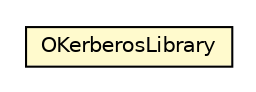 #!/usr/local/bin/dot
#
# Class diagram 
# Generated by UMLGraph version R5_6-24-gf6e263 (http://www.umlgraph.org/)
#

digraph G {
	edge [fontname="Helvetica",fontsize=10,labelfontname="Helvetica",labelfontsize=10];
	node [fontname="Helvetica",fontsize=10,shape=plaintext];
	nodesep=0.25;
	ranksep=0.5;
	// com.orientechnologies.security.kerberos.OKerberosLibrary
	c4077778 [label=<<table title="com.orientechnologies.security.kerberos.OKerberosLibrary" border="0" cellborder="1" cellspacing="0" cellpadding="2" port="p" bgcolor="lemonChiffon" href="./OKerberosLibrary.html">
		<tr><td><table border="0" cellspacing="0" cellpadding="1">
<tr><td align="center" balign="center"> OKerberosLibrary </td></tr>
		</table></td></tr>
		</table>>, URL="./OKerberosLibrary.html", fontname="Helvetica", fontcolor="black", fontsize=10.0];
}


